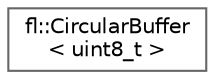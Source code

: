 digraph "Graphical Class Hierarchy"
{
 // LATEX_PDF_SIZE
  bgcolor="transparent";
  edge [fontname=Helvetica,fontsize=10,labelfontname=Helvetica,labelfontsize=10];
  node [fontname=Helvetica,fontsize=10,shape=box,height=0.2,width=0.4];
  rankdir="LR";
  Node0 [id="Node000000",label="fl::CircularBuffer\l\< uint8_t \>",height=0.2,width=0.4,color="grey40", fillcolor="white", style="filled",URL="$d2/d4f/classfl_1_1_circular_buffer.html",tooltip=" "];
}

